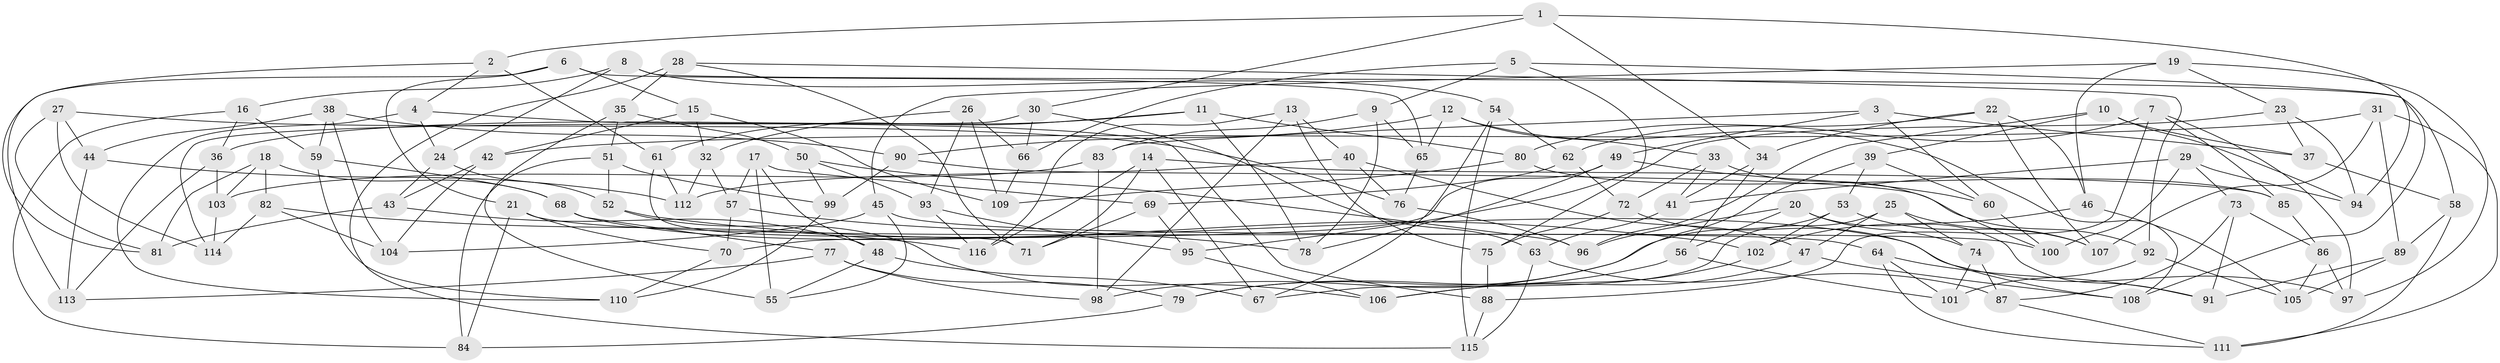 // Generated by graph-tools (version 1.1) at 2025/50/03/09/25 03:50:44]
// undirected, 116 vertices, 232 edges
graph export_dot {
graph [start="1"]
  node [color=gray90,style=filled];
  1;
  2;
  3;
  4;
  5;
  6;
  7;
  8;
  9;
  10;
  11;
  12;
  13;
  14;
  15;
  16;
  17;
  18;
  19;
  20;
  21;
  22;
  23;
  24;
  25;
  26;
  27;
  28;
  29;
  30;
  31;
  32;
  33;
  34;
  35;
  36;
  37;
  38;
  39;
  40;
  41;
  42;
  43;
  44;
  45;
  46;
  47;
  48;
  49;
  50;
  51;
  52;
  53;
  54;
  55;
  56;
  57;
  58;
  59;
  60;
  61;
  62;
  63;
  64;
  65;
  66;
  67;
  68;
  69;
  70;
  71;
  72;
  73;
  74;
  75;
  76;
  77;
  78;
  79;
  80;
  81;
  82;
  83;
  84;
  85;
  86;
  87;
  88;
  89;
  90;
  91;
  92;
  93;
  94;
  95;
  96;
  97;
  98;
  99;
  100;
  101;
  102;
  103;
  104;
  105;
  106;
  107;
  108;
  109;
  110;
  111;
  112;
  113;
  114;
  115;
  116;
  1 -- 30;
  1 -- 94;
  1 -- 34;
  1 -- 2;
  2 -- 81;
  2 -- 61;
  2 -- 4;
  3 -- 49;
  3 -- 37;
  3 -- 60;
  3 -- 83;
  4 -- 88;
  4 -- 110;
  4 -- 24;
  5 -- 66;
  5 -- 108;
  5 -- 75;
  5 -- 9;
  6 -- 113;
  6 -- 65;
  6 -- 21;
  6 -- 15;
  7 -- 88;
  7 -- 85;
  7 -- 62;
  7 -- 97;
  8 -- 58;
  8 -- 24;
  8 -- 54;
  8 -- 16;
  9 -- 83;
  9 -- 78;
  9 -- 65;
  10 -- 39;
  10 -- 96;
  10 -- 94;
  10 -- 37;
  11 -- 80;
  11 -- 78;
  11 -- 61;
  11 -- 36;
  12 -- 108;
  12 -- 65;
  12 -- 90;
  12 -- 33;
  13 -- 98;
  13 -- 40;
  13 -- 75;
  13 -- 116;
  14 -- 71;
  14 -- 67;
  14 -- 85;
  14 -- 116;
  15 -- 109;
  15 -- 32;
  15 -- 42;
  16 -- 84;
  16 -- 59;
  16 -- 36;
  17 -- 48;
  17 -- 69;
  17 -- 57;
  17 -- 55;
  18 -- 82;
  18 -- 68;
  18 -- 81;
  18 -- 103;
  19 -- 46;
  19 -- 97;
  19 -- 45;
  19 -- 23;
  20 -- 74;
  20 -- 56;
  20 -- 91;
  20 -- 96;
  21 -- 64;
  21 -- 84;
  21 -- 70;
  22 -- 34;
  22 -- 46;
  22 -- 107;
  22 -- 80;
  23 -- 37;
  23 -- 95;
  23 -- 94;
  24 -- 43;
  24 -- 52;
  25 -- 47;
  25 -- 74;
  25 -- 107;
  25 -- 67;
  26 -- 109;
  26 -- 93;
  26 -- 32;
  26 -- 66;
  27 -- 76;
  27 -- 81;
  27 -- 44;
  27 -- 114;
  28 -- 115;
  28 -- 92;
  28 -- 35;
  28 -- 71;
  29 -- 41;
  29 -- 94;
  29 -- 100;
  29 -- 73;
  30 -- 114;
  30 -- 66;
  30 -- 63;
  31 -- 107;
  31 -- 89;
  31 -- 111;
  31 -- 42;
  32 -- 57;
  32 -- 112;
  33 -- 41;
  33 -- 72;
  33 -- 100;
  34 -- 56;
  34 -- 41;
  35 -- 50;
  35 -- 55;
  35 -- 51;
  36 -- 103;
  36 -- 113;
  37 -- 58;
  38 -- 44;
  38 -- 59;
  38 -- 104;
  38 -- 90;
  39 -- 79;
  39 -- 53;
  39 -- 60;
  40 -- 112;
  40 -- 47;
  40 -- 76;
  41 -- 63;
  42 -- 43;
  42 -- 104;
  43 -- 81;
  43 -- 48;
  44 -- 113;
  44 -- 112;
  45 -- 104;
  45 -- 55;
  45 -- 100;
  46 -- 102;
  46 -- 105;
  47 -- 108;
  47 -- 106;
  48 -- 67;
  48 -- 55;
  49 -- 70;
  49 -- 78;
  49 -- 60;
  50 -- 93;
  50 -- 99;
  50 -- 96;
  51 -- 52;
  51 -- 84;
  51 -- 99;
  52 -- 102;
  52 -- 106;
  53 -- 107;
  53 -- 98;
  53 -- 102;
  54 -- 62;
  54 -- 115;
  54 -- 67;
  56 -- 101;
  56 -- 79;
  57 -- 78;
  57 -- 70;
  58 -- 111;
  58 -- 89;
  59 -- 110;
  59 -- 68;
  60 -- 100;
  61 -- 71;
  61 -- 112;
  62 -- 72;
  62 -- 69;
  63 -- 115;
  63 -- 87;
  64 -- 91;
  64 -- 111;
  64 -- 101;
  65 -- 76;
  66 -- 109;
  68 -- 77;
  68 -- 97;
  69 -- 95;
  69 -- 71;
  70 -- 110;
  72 -- 108;
  72 -- 75;
  73 -- 91;
  73 -- 86;
  73 -- 87;
  74 -- 87;
  74 -- 101;
  75 -- 88;
  76 -- 96;
  77 -- 113;
  77 -- 79;
  77 -- 98;
  79 -- 84;
  80 -- 85;
  80 -- 109;
  82 -- 104;
  82 -- 114;
  82 -- 116;
  83 -- 98;
  83 -- 103;
  85 -- 86;
  86 -- 97;
  86 -- 105;
  87 -- 111;
  88 -- 115;
  89 -- 91;
  89 -- 105;
  90 -- 92;
  90 -- 99;
  92 -- 105;
  92 -- 101;
  93 -- 116;
  93 -- 95;
  95 -- 106;
  99 -- 110;
  102 -- 106;
  103 -- 114;
}
